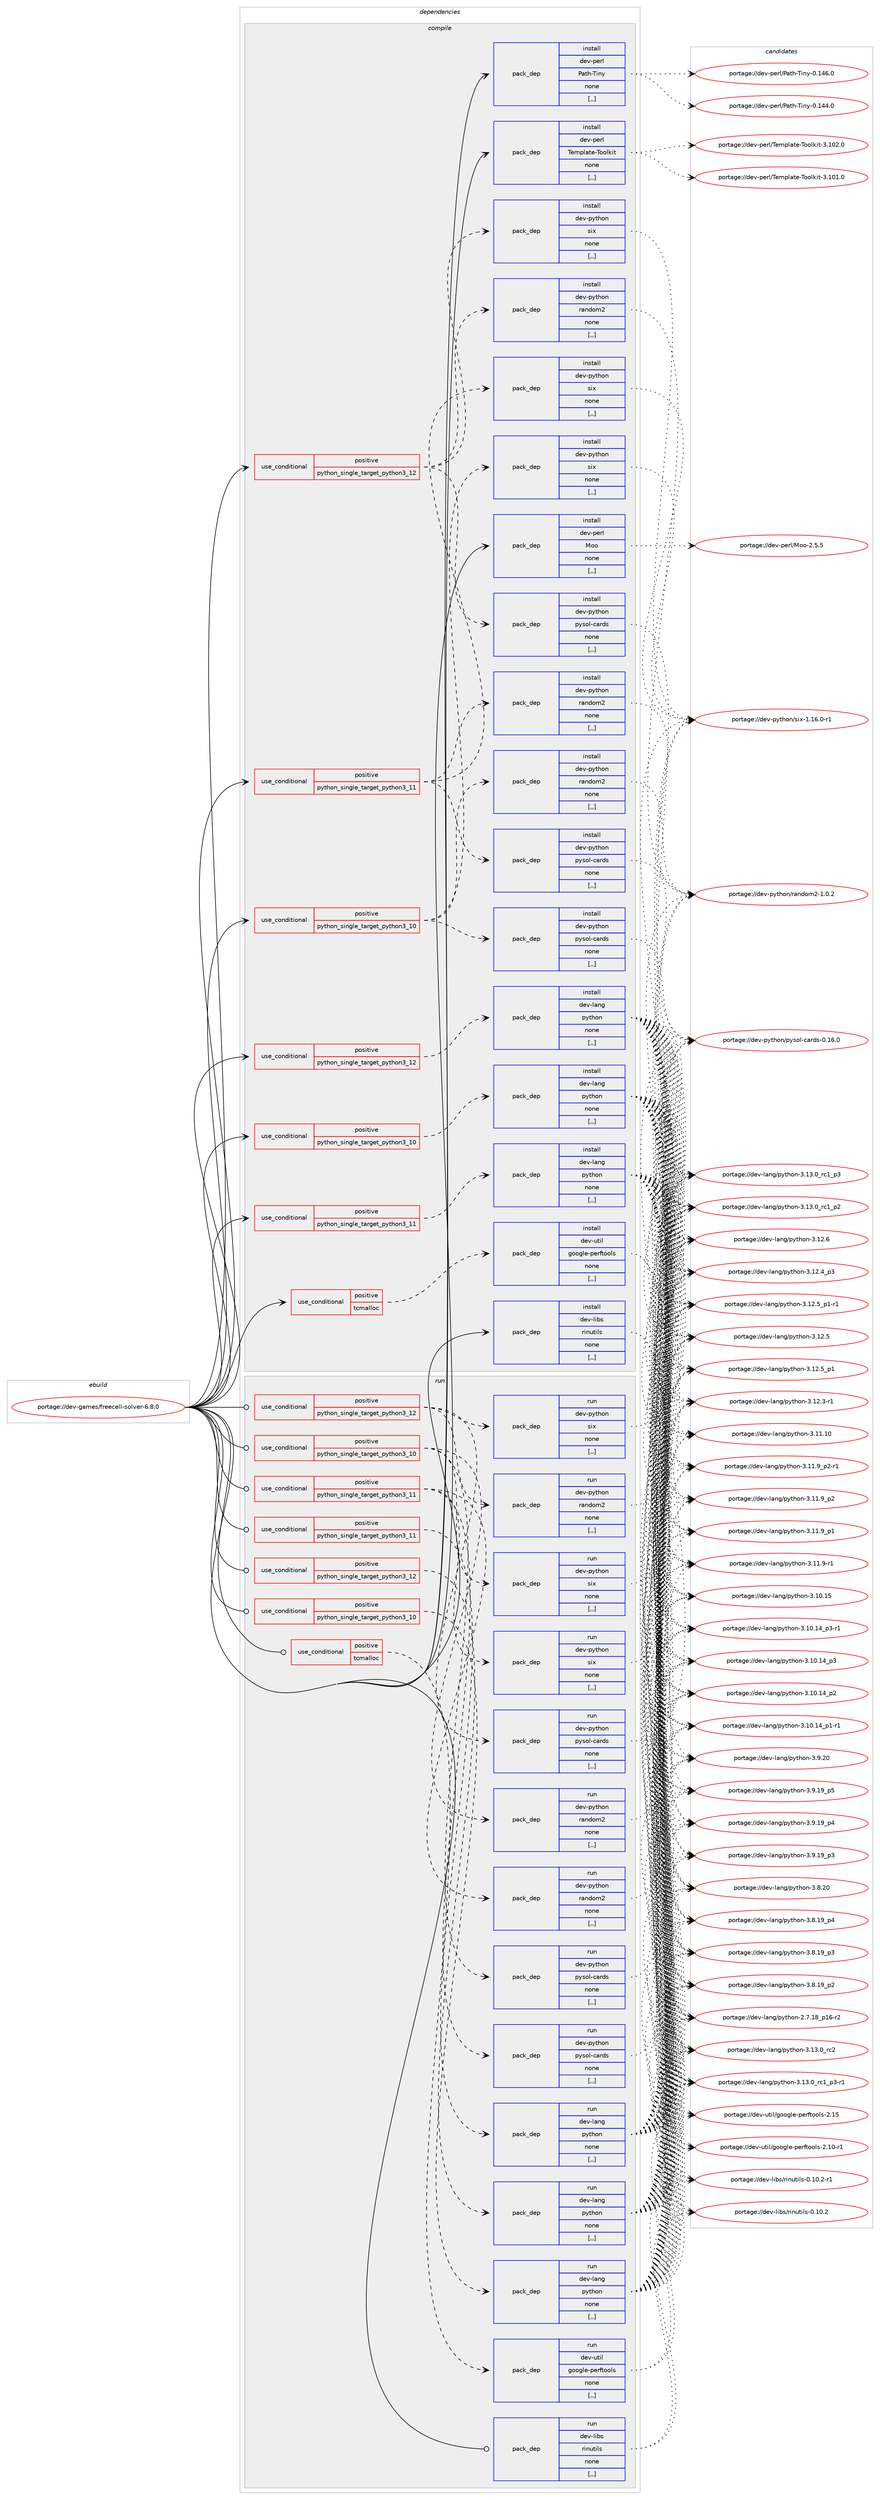 digraph prolog {

# *************
# Graph options
# *************

newrank=true;
concentrate=true;
compound=true;
graph [rankdir=LR,fontname=Helvetica,fontsize=10,ranksep=1.5];#, ranksep=2.5, nodesep=0.2];
edge  [arrowhead=vee];
node  [fontname=Helvetica,fontsize=10];

# **********
# The ebuild
# **********

subgraph cluster_leftcol {
color=gray;
label=<<i>ebuild</i>>;
id [label="portage://dev-games/freecell-solver-6.8.0", color=red, width=4, href="../dev-games/freecell-solver-6.8.0.svg"];
}

# ****************
# The dependencies
# ****************

subgraph cluster_midcol {
color=gray;
label=<<i>dependencies</i>>;
subgraph cluster_compile {
fillcolor="#eeeeee";
style=filled;
label=<<i>compile</i>>;
subgraph cond149854 {
dependency568784 [label=<<TABLE BORDER="0" CELLBORDER="1" CELLSPACING="0" CELLPADDING="4"><TR><TD ROWSPAN="3" CELLPADDING="10">use_conditional</TD></TR><TR><TD>positive</TD></TR><TR><TD>python_single_target_python3_10</TD></TR></TABLE>>, shape=none, color=red];
subgraph pack414380 {
dependency568785 [label=<<TABLE BORDER="0" CELLBORDER="1" CELLSPACING="0" CELLPADDING="4" WIDTH="220"><TR><TD ROWSPAN="6" CELLPADDING="30">pack_dep</TD></TR><TR><TD WIDTH="110">install</TD></TR><TR><TD>dev-lang</TD></TR><TR><TD>python</TD></TR><TR><TD>none</TD></TR><TR><TD>[,,]</TD></TR></TABLE>>, shape=none, color=blue];
}
dependency568784:e -> dependency568785:w [weight=20,style="dashed",arrowhead="vee"];
}
id:e -> dependency568784:w [weight=20,style="solid",arrowhead="vee"];
subgraph cond149855 {
dependency568786 [label=<<TABLE BORDER="0" CELLBORDER="1" CELLSPACING="0" CELLPADDING="4"><TR><TD ROWSPAN="3" CELLPADDING="10">use_conditional</TD></TR><TR><TD>positive</TD></TR><TR><TD>python_single_target_python3_10</TD></TR></TABLE>>, shape=none, color=red];
subgraph pack414381 {
dependency568787 [label=<<TABLE BORDER="0" CELLBORDER="1" CELLSPACING="0" CELLPADDING="4" WIDTH="220"><TR><TD ROWSPAN="6" CELLPADDING="30">pack_dep</TD></TR><TR><TD WIDTH="110">install</TD></TR><TR><TD>dev-python</TD></TR><TR><TD>pysol-cards</TD></TR><TR><TD>none</TD></TR><TR><TD>[,,]</TD></TR></TABLE>>, shape=none, color=blue];
}
dependency568786:e -> dependency568787:w [weight=20,style="dashed",arrowhead="vee"];
subgraph pack414382 {
dependency568788 [label=<<TABLE BORDER="0" CELLBORDER="1" CELLSPACING="0" CELLPADDING="4" WIDTH="220"><TR><TD ROWSPAN="6" CELLPADDING="30">pack_dep</TD></TR><TR><TD WIDTH="110">install</TD></TR><TR><TD>dev-python</TD></TR><TR><TD>random2</TD></TR><TR><TD>none</TD></TR><TR><TD>[,,]</TD></TR></TABLE>>, shape=none, color=blue];
}
dependency568786:e -> dependency568788:w [weight=20,style="dashed",arrowhead="vee"];
subgraph pack414383 {
dependency568789 [label=<<TABLE BORDER="0" CELLBORDER="1" CELLSPACING="0" CELLPADDING="4" WIDTH="220"><TR><TD ROWSPAN="6" CELLPADDING="30">pack_dep</TD></TR><TR><TD WIDTH="110">install</TD></TR><TR><TD>dev-python</TD></TR><TR><TD>six</TD></TR><TR><TD>none</TD></TR><TR><TD>[,,]</TD></TR></TABLE>>, shape=none, color=blue];
}
dependency568786:e -> dependency568789:w [weight=20,style="dashed",arrowhead="vee"];
}
id:e -> dependency568786:w [weight=20,style="solid",arrowhead="vee"];
subgraph cond149856 {
dependency568790 [label=<<TABLE BORDER="0" CELLBORDER="1" CELLSPACING="0" CELLPADDING="4"><TR><TD ROWSPAN="3" CELLPADDING="10">use_conditional</TD></TR><TR><TD>positive</TD></TR><TR><TD>python_single_target_python3_11</TD></TR></TABLE>>, shape=none, color=red];
subgraph pack414384 {
dependency568791 [label=<<TABLE BORDER="0" CELLBORDER="1" CELLSPACING="0" CELLPADDING="4" WIDTH="220"><TR><TD ROWSPAN="6" CELLPADDING="30">pack_dep</TD></TR><TR><TD WIDTH="110">install</TD></TR><TR><TD>dev-lang</TD></TR><TR><TD>python</TD></TR><TR><TD>none</TD></TR><TR><TD>[,,]</TD></TR></TABLE>>, shape=none, color=blue];
}
dependency568790:e -> dependency568791:w [weight=20,style="dashed",arrowhead="vee"];
}
id:e -> dependency568790:w [weight=20,style="solid",arrowhead="vee"];
subgraph cond149857 {
dependency568792 [label=<<TABLE BORDER="0" CELLBORDER="1" CELLSPACING="0" CELLPADDING="4"><TR><TD ROWSPAN="3" CELLPADDING="10">use_conditional</TD></TR><TR><TD>positive</TD></TR><TR><TD>python_single_target_python3_11</TD></TR></TABLE>>, shape=none, color=red];
subgraph pack414385 {
dependency568793 [label=<<TABLE BORDER="0" CELLBORDER="1" CELLSPACING="0" CELLPADDING="4" WIDTH="220"><TR><TD ROWSPAN="6" CELLPADDING="30">pack_dep</TD></TR><TR><TD WIDTH="110">install</TD></TR><TR><TD>dev-python</TD></TR><TR><TD>pysol-cards</TD></TR><TR><TD>none</TD></TR><TR><TD>[,,]</TD></TR></TABLE>>, shape=none, color=blue];
}
dependency568792:e -> dependency568793:w [weight=20,style="dashed",arrowhead="vee"];
subgraph pack414386 {
dependency568794 [label=<<TABLE BORDER="0" CELLBORDER="1" CELLSPACING="0" CELLPADDING="4" WIDTH="220"><TR><TD ROWSPAN="6" CELLPADDING="30">pack_dep</TD></TR><TR><TD WIDTH="110">install</TD></TR><TR><TD>dev-python</TD></TR><TR><TD>random2</TD></TR><TR><TD>none</TD></TR><TR><TD>[,,]</TD></TR></TABLE>>, shape=none, color=blue];
}
dependency568792:e -> dependency568794:w [weight=20,style="dashed",arrowhead="vee"];
subgraph pack414387 {
dependency568795 [label=<<TABLE BORDER="0" CELLBORDER="1" CELLSPACING="0" CELLPADDING="4" WIDTH="220"><TR><TD ROWSPAN="6" CELLPADDING="30">pack_dep</TD></TR><TR><TD WIDTH="110">install</TD></TR><TR><TD>dev-python</TD></TR><TR><TD>six</TD></TR><TR><TD>none</TD></TR><TR><TD>[,,]</TD></TR></TABLE>>, shape=none, color=blue];
}
dependency568792:e -> dependency568795:w [weight=20,style="dashed",arrowhead="vee"];
}
id:e -> dependency568792:w [weight=20,style="solid",arrowhead="vee"];
subgraph cond149858 {
dependency568796 [label=<<TABLE BORDER="0" CELLBORDER="1" CELLSPACING="0" CELLPADDING="4"><TR><TD ROWSPAN="3" CELLPADDING="10">use_conditional</TD></TR><TR><TD>positive</TD></TR><TR><TD>python_single_target_python3_12</TD></TR></TABLE>>, shape=none, color=red];
subgraph pack414388 {
dependency568797 [label=<<TABLE BORDER="0" CELLBORDER="1" CELLSPACING="0" CELLPADDING="4" WIDTH="220"><TR><TD ROWSPAN="6" CELLPADDING="30">pack_dep</TD></TR><TR><TD WIDTH="110">install</TD></TR><TR><TD>dev-lang</TD></TR><TR><TD>python</TD></TR><TR><TD>none</TD></TR><TR><TD>[,,]</TD></TR></TABLE>>, shape=none, color=blue];
}
dependency568796:e -> dependency568797:w [weight=20,style="dashed",arrowhead="vee"];
}
id:e -> dependency568796:w [weight=20,style="solid",arrowhead="vee"];
subgraph cond149859 {
dependency568798 [label=<<TABLE BORDER="0" CELLBORDER="1" CELLSPACING="0" CELLPADDING="4"><TR><TD ROWSPAN="3" CELLPADDING="10">use_conditional</TD></TR><TR><TD>positive</TD></TR><TR><TD>python_single_target_python3_12</TD></TR></TABLE>>, shape=none, color=red];
subgraph pack414389 {
dependency568799 [label=<<TABLE BORDER="0" CELLBORDER="1" CELLSPACING="0" CELLPADDING="4" WIDTH="220"><TR><TD ROWSPAN="6" CELLPADDING="30">pack_dep</TD></TR><TR><TD WIDTH="110">install</TD></TR><TR><TD>dev-python</TD></TR><TR><TD>pysol-cards</TD></TR><TR><TD>none</TD></TR><TR><TD>[,,]</TD></TR></TABLE>>, shape=none, color=blue];
}
dependency568798:e -> dependency568799:w [weight=20,style="dashed",arrowhead="vee"];
subgraph pack414390 {
dependency568800 [label=<<TABLE BORDER="0" CELLBORDER="1" CELLSPACING="0" CELLPADDING="4" WIDTH="220"><TR><TD ROWSPAN="6" CELLPADDING="30">pack_dep</TD></TR><TR><TD WIDTH="110">install</TD></TR><TR><TD>dev-python</TD></TR><TR><TD>random2</TD></TR><TR><TD>none</TD></TR><TR><TD>[,,]</TD></TR></TABLE>>, shape=none, color=blue];
}
dependency568798:e -> dependency568800:w [weight=20,style="dashed",arrowhead="vee"];
subgraph pack414391 {
dependency568801 [label=<<TABLE BORDER="0" CELLBORDER="1" CELLSPACING="0" CELLPADDING="4" WIDTH="220"><TR><TD ROWSPAN="6" CELLPADDING="30">pack_dep</TD></TR><TR><TD WIDTH="110">install</TD></TR><TR><TD>dev-python</TD></TR><TR><TD>six</TD></TR><TR><TD>none</TD></TR><TR><TD>[,,]</TD></TR></TABLE>>, shape=none, color=blue];
}
dependency568798:e -> dependency568801:w [weight=20,style="dashed",arrowhead="vee"];
}
id:e -> dependency568798:w [weight=20,style="solid",arrowhead="vee"];
subgraph cond149860 {
dependency568802 [label=<<TABLE BORDER="0" CELLBORDER="1" CELLSPACING="0" CELLPADDING="4"><TR><TD ROWSPAN="3" CELLPADDING="10">use_conditional</TD></TR><TR><TD>positive</TD></TR><TR><TD>tcmalloc</TD></TR></TABLE>>, shape=none, color=red];
subgraph pack414392 {
dependency568803 [label=<<TABLE BORDER="0" CELLBORDER="1" CELLSPACING="0" CELLPADDING="4" WIDTH="220"><TR><TD ROWSPAN="6" CELLPADDING="30">pack_dep</TD></TR><TR><TD WIDTH="110">install</TD></TR><TR><TD>dev-util</TD></TR><TR><TD>google-perftools</TD></TR><TR><TD>none</TD></TR><TR><TD>[,,]</TD></TR></TABLE>>, shape=none, color=blue];
}
dependency568802:e -> dependency568803:w [weight=20,style="dashed",arrowhead="vee"];
}
id:e -> dependency568802:w [weight=20,style="solid",arrowhead="vee"];
subgraph pack414393 {
dependency568804 [label=<<TABLE BORDER="0" CELLBORDER="1" CELLSPACING="0" CELLPADDING="4" WIDTH="220"><TR><TD ROWSPAN="6" CELLPADDING="30">pack_dep</TD></TR><TR><TD WIDTH="110">install</TD></TR><TR><TD>dev-libs</TD></TR><TR><TD>rinutils</TD></TR><TR><TD>none</TD></TR><TR><TD>[,,]</TD></TR></TABLE>>, shape=none, color=blue];
}
id:e -> dependency568804:w [weight=20,style="solid",arrowhead="vee"];
subgraph pack414394 {
dependency568805 [label=<<TABLE BORDER="0" CELLBORDER="1" CELLSPACING="0" CELLPADDING="4" WIDTH="220"><TR><TD ROWSPAN="6" CELLPADDING="30">pack_dep</TD></TR><TR><TD WIDTH="110">install</TD></TR><TR><TD>dev-perl</TD></TR><TR><TD>Moo</TD></TR><TR><TD>none</TD></TR><TR><TD>[,,]</TD></TR></TABLE>>, shape=none, color=blue];
}
id:e -> dependency568805:w [weight=20,style="solid",arrowhead="vee"];
subgraph pack414395 {
dependency568806 [label=<<TABLE BORDER="0" CELLBORDER="1" CELLSPACING="0" CELLPADDING="4" WIDTH="220"><TR><TD ROWSPAN="6" CELLPADDING="30">pack_dep</TD></TR><TR><TD WIDTH="110">install</TD></TR><TR><TD>dev-perl</TD></TR><TR><TD>Path-Tiny</TD></TR><TR><TD>none</TD></TR><TR><TD>[,,]</TD></TR></TABLE>>, shape=none, color=blue];
}
id:e -> dependency568806:w [weight=20,style="solid",arrowhead="vee"];
subgraph pack414396 {
dependency568807 [label=<<TABLE BORDER="0" CELLBORDER="1" CELLSPACING="0" CELLPADDING="4" WIDTH="220"><TR><TD ROWSPAN="6" CELLPADDING="30">pack_dep</TD></TR><TR><TD WIDTH="110">install</TD></TR><TR><TD>dev-perl</TD></TR><TR><TD>Template-Toolkit</TD></TR><TR><TD>none</TD></TR><TR><TD>[,,]</TD></TR></TABLE>>, shape=none, color=blue];
}
id:e -> dependency568807:w [weight=20,style="solid",arrowhead="vee"];
}
subgraph cluster_compileandrun {
fillcolor="#eeeeee";
style=filled;
label=<<i>compile and run</i>>;
}
subgraph cluster_run {
fillcolor="#eeeeee";
style=filled;
label=<<i>run</i>>;
subgraph cond149861 {
dependency568808 [label=<<TABLE BORDER="0" CELLBORDER="1" CELLSPACING="0" CELLPADDING="4"><TR><TD ROWSPAN="3" CELLPADDING="10">use_conditional</TD></TR><TR><TD>positive</TD></TR><TR><TD>python_single_target_python3_10</TD></TR></TABLE>>, shape=none, color=red];
subgraph pack414397 {
dependency568809 [label=<<TABLE BORDER="0" CELLBORDER="1" CELLSPACING="0" CELLPADDING="4" WIDTH="220"><TR><TD ROWSPAN="6" CELLPADDING="30">pack_dep</TD></TR><TR><TD WIDTH="110">run</TD></TR><TR><TD>dev-lang</TD></TR><TR><TD>python</TD></TR><TR><TD>none</TD></TR><TR><TD>[,,]</TD></TR></TABLE>>, shape=none, color=blue];
}
dependency568808:e -> dependency568809:w [weight=20,style="dashed",arrowhead="vee"];
}
id:e -> dependency568808:w [weight=20,style="solid",arrowhead="odot"];
subgraph cond149862 {
dependency568810 [label=<<TABLE BORDER="0" CELLBORDER="1" CELLSPACING="0" CELLPADDING="4"><TR><TD ROWSPAN="3" CELLPADDING="10">use_conditional</TD></TR><TR><TD>positive</TD></TR><TR><TD>python_single_target_python3_10</TD></TR></TABLE>>, shape=none, color=red];
subgraph pack414398 {
dependency568811 [label=<<TABLE BORDER="0" CELLBORDER="1" CELLSPACING="0" CELLPADDING="4" WIDTH="220"><TR><TD ROWSPAN="6" CELLPADDING="30">pack_dep</TD></TR><TR><TD WIDTH="110">run</TD></TR><TR><TD>dev-python</TD></TR><TR><TD>pysol-cards</TD></TR><TR><TD>none</TD></TR><TR><TD>[,,]</TD></TR></TABLE>>, shape=none, color=blue];
}
dependency568810:e -> dependency568811:w [weight=20,style="dashed",arrowhead="vee"];
subgraph pack414399 {
dependency568812 [label=<<TABLE BORDER="0" CELLBORDER="1" CELLSPACING="0" CELLPADDING="4" WIDTH="220"><TR><TD ROWSPAN="6" CELLPADDING="30">pack_dep</TD></TR><TR><TD WIDTH="110">run</TD></TR><TR><TD>dev-python</TD></TR><TR><TD>random2</TD></TR><TR><TD>none</TD></TR><TR><TD>[,,]</TD></TR></TABLE>>, shape=none, color=blue];
}
dependency568810:e -> dependency568812:w [weight=20,style="dashed",arrowhead="vee"];
subgraph pack414400 {
dependency568813 [label=<<TABLE BORDER="0" CELLBORDER="1" CELLSPACING="0" CELLPADDING="4" WIDTH="220"><TR><TD ROWSPAN="6" CELLPADDING="30">pack_dep</TD></TR><TR><TD WIDTH="110">run</TD></TR><TR><TD>dev-python</TD></TR><TR><TD>six</TD></TR><TR><TD>none</TD></TR><TR><TD>[,,]</TD></TR></TABLE>>, shape=none, color=blue];
}
dependency568810:e -> dependency568813:w [weight=20,style="dashed",arrowhead="vee"];
}
id:e -> dependency568810:w [weight=20,style="solid",arrowhead="odot"];
subgraph cond149863 {
dependency568814 [label=<<TABLE BORDER="0" CELLBORDER="1" CELLSPACING="0" CELLPADDING="4"><TR><TD ROWSPAN="3" CELLPADDING="10">use_conditional</TD></TR><TR><TD>positive</TD></TR><TR><TD>python_single_target_python3_11</TD></TR></TABLE>>, shape=none, color=red];
subgraph pack414401 {
dependency568815 [label=<<TABLE BORDER="0" CELLBORDER="1" CELLSPACING="0" CELLPADDING="4" WIDTH="220"><TR><TD ROWSPAN="6" CELLPADDING="30">pack_dep</TD></TR><TR><TD WIDTH="110">run</TD></TR><TR><TD>dev-lang</TD></TR><TR><TD>python</TD></TR><TR><TD>none</TD></TR><TR><TD>[,,]</TD></TR></TABLE>>, shape=none, color=blue];
}
dependency568814:e -> dependency568815:w [weight=20,style="dashed",arrowhead="vee"];
}
id:e -> dependency568814:w [weight=20,style="solid",arrowhead="odot"];
subgraph cond149864 {
dependency568816 [label=<<TABLE BORDER="0" CELLBORDER="1" CELLSPACING="0" CELLPADDING="4"><TR><TD ROWSPAN="3" CELLPADDING="10">use_conditional</TD></TR><TR><TD>positive</TD></TR><TR><TD>python_single_target_python3_11</TD></TR></TABLE>>, shape=none, color=red];
subgraph pack414402 {
dependency568817 [label=<<TABLE BORDER="0" CELLBORDER="1" CELLSPACING="0" CELLPADDING="4" WIDTH="220"><TR><TD ROWSPAN="6" CELLPADDING="30">pack_dep</TD></TR><TR><TD WIDTH="110">run</TD></TR><TR><TD>dev-python</TD></TR><TR><TD>pysol-cards</TD></TR><TR><TD>none</TD></TR><TR><TD>[,,]</TD></TR></TABLE>>, shape=none, color=blue];
}
dependency568816:e -> dependency568817:w [weight=20,style="dashed",arrowhead="vee"];
subgraph pack414403 {
dependency568818 [label=<<TABLE BORDER="0" CELLBORDER="1" CELLSPACING="0" CELLPADDING="4" WIDTH="220"><TR><TD ROWSPAN="6" CELLPADDING="30">pack_dep</TD></TR><TR><TD WIDTH="110">run</TD></TR><TR><TD>dev-python</TD></TR><TR><TD>random2</TD></TR><TR><TD>none</TD></TR><TR><TD>[,,]</TD></TR></TABLE>>, shape=none, color=blue];
}
dependency568816:e -> dependency568818:w [weight=20,style="dashed",arrowhead="vee"];
subgraph pack414404 {
dependency568819 [label=<<TABLE BORDER="0" CELLBORDER="1" CELLSPACING="0" CELLPADDING="4" WIDTH="220"><TR><TD ROWSPAN="6" CELLPADDING="30">pack_dep</TD></TR><TR><TD WIDTH="110">run</TD></TR><TR><TD>dev-python</TD></TR><TR><TD>six</TD></TR><TR><TD>none</TD></TR><TR><TD>[,,]</TD></TR></TABLE>>, shape=none, color=blue];
}
dependency568816:e -> dependency568819:w [weight=20,style="dashed",arrowhead="vee"];
}
id:e -> dependency568816:w [weight=20,style="solid",arrowhead="odot"];
subgraph cond149865 {
dependency568820 [label=<<TABLE BORDER="0" CELLBORDER="1" CELLSPACING="0" CELLPADDING="4"><TR><TD ROWSPAN="3" CELLPADDING="10">use_conditional</TD></TR><TR><TD>positive</TD></TR><TR><TD>python_single_target_python3_12</TD></TR></TABLE>>, shape=none, color=red];
subgraph pack414405 {
dependency568821 [label=<<TABLE BORDER="0" CELLBORDER="1" CELLSPACING="0" CELLPADDING="4" WIDTH="220"><TR><TD ROWSPAN="6" CELLPADDING="30">pack_dep</TD></TR><TR><TD WIDTH="110">run</TD></TR><TR><TD>dev-lang</TD></TR><TR><TD>python</TD></TR><TR><TD>none</TD></TR><TR><TD>[,,]</TD></TR></TABLE>>, shape=none, color=blue];
}
dependency568820:e -> dependency568821:w [weight=20,style="dashed",arrowhead="vee"];
}
id:e -> dependency568820:w [weight=20,style="solid",arrowhead="odot"];
subgraph cond149866 {
dependency568822 [label=<<TABLE BORDER="0" CELLBORDER="1" CELLSPACING="0" CELLPADDING="4"><TR><TD ROWSPAN="3" CELLPADDING="10">use_conditional</TD></TR><TR><TD>positive</TD></TR><TR><TD>python_single_target_python3_12</TD></TR></TABLE>>, shape=none, color=red];
subgraph pack414406 {
dependency568823 [label=<<TABLE BORDER="0" CELLBORDER="1" CELLSPACING="0" CELLPADDING="4" WIDTH="220"><TR><TD ROWSPAN="6" CELLPADDING="30">pack_dep</TD></TR><TR><TD WIDTH="110">run</TD></TR><TR><TD>dev-python</TD></TR><TR><TD>pysol-cards</TD></TR><TR><TD>none</TD></TR><TR><TD>[,,]</TD></TR></TABLE>>, shape=none, color=blue];
}
dependency568822:e -> dependency568823:w [weight=20,style="dashed",arrowhead="vee"];
subgraph pack414407 {
dependency568824 [label=<<TABLE BORDER="0" CELLBORDER="1" CELLSPACING="0" CELLPADDING="4" WIDTH="220"><TR><TD ROWSPAN="6" CELLPADDING="30">pack_dep</TD></TR><TR><TD WIDTH="110">run</TD></TR><TR><TD>dev-python</TD></TR><TR><TD>random2</TD></TR><TR><TD>none</TD></TR><TR><TD>[,,]</TD></TR></TABLE>>, shape=none, color=blue];
}
dependency568822:e -> dependency568824:w [weight=20,style="dashed",arrowhead="vee"];
subgraph pack414408 {
dependency568825 [label=<<TABLE BORDER="0" CELLBORDER="1" CELLSPACING="0" CELLPADDING="4" WIDTH="220"><TR><TD ROWSPAN="6" CELLPADDING="30">pack_dep</TD></TR><TR><TD WIDTH="110">run</TD></TR><TR><TD>dev-python</TD></TR><TR><TD>six</TD></TR><TR><TD>none</TD></TR><TR><TD>[,,]</TD></TR></TABLE>>, shape=none, color=blue];
}
dependency568822:e -> dependency568825:w [weight=20,style="dashed",arrowhead="vee"];
}
id:e -> dependency568822:w [weight=20,style="solid",arrowhead="odot"];
subgraph cond149867 {
dependency568826 [label=<<TABLE BORDER="0" CELLBORDER="1" CELLSPACING="0" CELLPADDING="4"><TR><TD ROWSPAN="3" CELLPADDING="10">use_conditional</TD></TR><TR><TD>positive</TD></TR><TR><TD>tcmalloc</TD></TR></TABLE>>, shape=none, color=red];
subgraph pack414409 {
dependency568827 [label=<<TABLE BORDER="0" CELLBORDER="1" CELLSPACING="0" CELLPADDING="4" WIDTH="220"><TR><TD ROWSPAN="6" CELLPADDING="30">pack_dep</TD></TR><TR><TD WIDTH="110">run</TD></TR><TR><TD>dev-util</TD></TR><TR><TD>google-perftools</TD></TR><TR><TD>none</TD></TR><TR><TD>[,,]</TD></TR></TABLE>>, shape=none, color=blue];
}
dependency568826:e -> dependency568827:w [weight=20,style="dashed",arrowhead="vee"];
}
id:e -> dependency568826:w [weight=20,style="solid",arrowhead="odot"];
subgraph pack414410 {
dependency568828 [label=<<TABLE BORDER="0" CELLBORDER="1" CELLSPACING="0" CELLPADDING="4" WIDTH="220"><TR><TD ROWSPAN="6" CELLPADDING="30">pack_dep</TD></TR><TR><TD WIDTH="110">run</TD></TR><TR><TD>dev-libs</TD></TR><TR><TD>rinutils</TD></TR><TR><TD>none</TD></TR><TR><TD>[,,]</TD></TR></TABLE>>, shape=none, color=blue];
}
id:e -> dependency568828:w [weight=20,style="solid",arrowhead="odot"];
}
}

# **************
# The candidates
# **************

subgraph cluster_choices {
rank=same;
color=gray;
label=<<i>candidates</i>>;

subgraph choice414380 {
color=black;
nodesep=1;
choice10010111845108971101034711212111610411111045514649514648951149950 [label="portage://dev-lang/python-3.13.0_rc2", color=red, width=4,href="../dev-lang/python-3.13.0_rc2.svg"];
choice1001011184510897110103471121211161041111104551464951464895114994995112514511449 [label="portage://dev-lang/python-3.13.0_rc1_p3-r1", color=red, width=4,href="../dev-lang/python-3.13.0_rc1_p3-r1.svg"];
choice100101118451089711010347112121116104111110455146495146489511499499511251 [label="portage://dev-lang/python-3.13.0_rc1_p3", color=red, width=4,href="../dev-lang/python-3.13.0_rc1_p3.svg"];
choice100101118451089711010347112121116104111110455146495146489511499499511250 [label="portage://dev-lang/python-3.13.0_rc1_p2", color=red, width=4,href="../dev-lang/python-3.13.0_rc1_p2.svg"];
choice10010111845108971101034711212111610411111045514649504654 [label="portage://dev-lang/python-3.12.6", color=red, width=4,href="../dev-lang/python-3.12.6.svg"];
choice1001011184510897110103471121211161041111104551464950465395112494511449 [label="portage://dev-lang/python-3.12.5_p1-r1", color=red, width=4,href="../dev-lang/python-3.12.5_p1-r1.svg"];
choice100101118451089711010347112121116104111110455146495046539511249 [label="portage://dev-lang/python-3.12.5_p1", color=red, width=4,href="../dev-lang/python-3.12.5_p1.svg"];
choice10010111845108971101034711212111610411111045514649504653 [label="portage://dev-lang/python-3.12.5", color=red, width=4,href="../dev-lang/python-3.12.5.svg"];
choice100101118451089711010347112121116104111110455146495046529511251 [label="portage://dev-lang/python-3.12.4_p3", color=red, width=4,href="../dev-lang/python-3.12.4_p3.svg"];
choice100101118451089711010347112121116104111110455146495046514511449 [label="portage://dev-lang/python-3.12.3-r1", color=red, width=4,href="../dev-lang/python-3.12.3-r1.svg"];
choice1001011184510897110103471121211161041111104551464949464948 [label="portage://dev-lang/python-3.11.10", color=red, width=4,href="../dev-lang/python-3.11.10.svg"];
choice1001011184510897110103471121211161041111104551464949465795112504511449 [label="portage://dev-lang/python-3.11.9_p2-r1", color=red, width=4,href="../dev-lang/python-3.11.9_p2-r1.svg"];
choice100101118451089711010347112121116104111110455146494946579511250 [label="portage://dev-lang/python-3.11.9_p2", color=red, width=4,href="../dev-lang/python-3.11.9_p2.svg"];
choice100101118451089711010347112121116104111110455146494946579511249 [label="portage://dev-lang/python-3.11.9_p1", color=red, width=4,href="../dev-lang/python-3.11.9_p1.svg"];
choice100101118451089711010347112121116104111110455146494946574511449 [label="portage://dev-lang/python-3.11.9-r1", color=red, width=4,href="../dev-lang/python-3.11.9-r1.svg"];
choice1001011184510897110103471121211161041111104551464948464953 [label="portage://dev-lang/python-3.10.15", color=red, width=4,href="../dev-lang/python-3.10.15.svg"];
choice100101118451089711010347112121116104111110455146494846495295112514511449 [label="portage://dev-lang/python-3.10.14_p3-r1", color=red, width=4,href="../dev-lang/python-3.10.14_p3-r1.svg"];
choice10010111845108971101034711212111610411111045514649484649529511251 [label="portage://dev-lang/python-3.10.14_p3", color=red, width=4,href="../dev-lang/python-3.10.14_p3.svg"];
choice10010111845108971101034711212111610411111045514649484649529511250 [label="portage://dev-lang/python-3.10.14_p2", color=red, width=4,href="../dev-lang/python-3.10.14_p2.svg"];
choice100101118451089711010347112121116104111110455146494846495295112494511449 [label="portage://dev-lang/python-3.10.14_p1-r1", color=red, width=4,href="../dev-lang/python-3.10.14_p1-r1.svg"];
choice10010111845108971101034711212111610411111045514657465048 [label="portage://dev-lang/python-3.9.20", color=red, width=4,href="../dev-lang/python-3.9.20.svg"];
choice100101118451089711010347112121116104111110455146574649579511253 [label="portage://dev-lang/python-3.9.19_p5", color=red, width=4,href="../dev-lang/python-3.9.19_p5.svg"];
choice100101118451089711010347112121116104111110455146574649579511252 [label="portage://dev-lang/python-3.9.19_p4", color=red, width=4,href="../dev-lang/python-3.9.19_p4.svg"];
choice100101118451089711010347112121116104111110455146574649579511251 [label="portage://dev-lang/python-3.9.19_p3", color=red, width=4,href="../dev-lang/python-3.9.19_p3.svg"];
choice10010111845108971101034711212111610411111045514656465048 [label="portage://dev-lang/python-3.8.20", color=red, width=4,href="../dev-lang/python-3.8.20.svg"];
choice100101118451089711010347112121116104111110455146564649579511252 [label="portage://dev-lang/python-3.8.19_p4", color=red, width=4,href="../dev-lang/python-3.8.19_p4.svg"];
choice100101118451089711010347112121116104111110455146564649579511251 [label="portage://dev-lang/python-3.8.19_p3", color=red, width=4,href="../dev-lang/python-3.8.19_p3.svg"];
choice100101118451089711010347112121116104111110455146564649579511250 [label="portage://dev-lang/python-3.8.19_p2", color=red, width=4,href="../dev-lang/python-3.8.19_p2.svg"];
choice100101118451089711010347112121116104111110455046554649569511249544511450 [label="portage://dev-lang/python-2.7.18_p16-r2", color=red, width=4,href="../dev-lang/python-2.7.18_p16-r2.svg"];
dependency568785:e -> choice10010111845108971101034711212111610411111045514649514648951149950:w [style=dotted,weight="100"];
dependency568785:e -> choice1001011184510897110103471121211161041111104551464951464895114994995112514511449:w [style=dotted,weight="100"];
dependency568785:e -> choice100101118451089711010347112121116104111110455146495146489511499499511251:w [style=dotted,weight="100"];
dependency568785:e -> choice100101118451089711010347112121116104111110455146495146489511499499511250:w [style=dotted,weight="100"];
dependency568785:e -> choice10010111845108971101034711212111610411111045514649504654:w [style=dotted,weight="100"];
dependency568785:e -> choice1001011184510897110103471121211161041111104551464950465395112494511449:w [style=dotted,weight="100"];
dependency568785:e -> choice100101118451089711010347112121116104111110455146495046539511249:w [style=dotted,weight="100"];
dependency568785:e -> choice10010111845108971101034711212111610411111045514649504653:w [style=dotted,weight="100"];
dependency568785:e -> choice100101118451089711010347112121116104111110455146495046529511251:w [style=dotted,weight="100"];
dependency568785:e -> choice100101118451089711010347112121116104111110455146495046514511449:w [style=dotted,weight="100"];
dependency568785:e -> choice1001011184510897110103471121211161041111104551464949464948:w [style=dotted,weight="100"];
dependency568785:e -> choice1001011184510897110103471121211161041111104551464949465795112504511449:w [style=dotted,weight="100"];
dependency568785:e -> choice100101118451089711010347112121116104111110455146494946579511250:w [style=dotted,weight="100"];
dependency568785:e -> choice100101118451089711010347112121116104111110455146494946579511249:w [style=dotted,weight="100"];
dependency568785:e -> choice100101118451089711010347112121116104111110455146494946574511449:w [style=dotted,weight="100"];
dependency568785:e -> choice1001011184510897110103471121211161041111104551464948464953:w [style=dotted,weight="100"];
dependency568785:e -> choice100101118451089711010347112121116104111110455146494846495295112514511449:w [style=dotted,weight="100"];
dependency568785:e -> choice10010111845108971101034711212111610411111045514649484649529511251:w [style=dotted,weight="100"];
dependency568785:e -> choice10010111845108971101034711212111610411111045514649484649529511250:w [style=dotted,weight="100"];
dependency568785:e -> choice100101118451089711010347112121116104111110455146494846495295112494511449:w [style=dotted,weight="100"];
dependency568785:e -> choice10010111845108971101034711212111610411111045514657465048:w [style=dotted,weight="100"];
dependency568785:e -> choice100101118451089711010347112121116104111110455146574649579511253:w [style=dotted,weight="100"];
dependency568785:e -> choice100101118451089711010347112121116104111110455146574649579511252:w [style=dotted,weight="100"];
dependency568785:e -> choice100101118451089711010347112121116104111110455146574649579511251:w [style=dotted,weight="100"];
dependency568785:e -> choice10010111845108971101034711212111610411111045514656465048:w [style=dotted,weight="100"];
dependency568785:e -> choice100101118451089711010347112121116104111110455146564649579511252:w [style=dotted,weight="100"];
dependency568785:e -> choice100101118451089711010347112121116104111110455146564649579511251:w [style=dotted,weight="100"];
dependency568785:e -> choice100101118451089711010347112121116104111110455146564649579511250:w [style=dotted,weight="100"];
dependency568785:e -> choice100101118451089711010347112121116104111110455046554649569511249544511450:w [style=dotted,weight="100"];
}
subgraph choice414381 {
color=black;
nodesep=1;
choice100101118451121211161041111104711212111511110845999711410011545484649544648 [label="portage://dev-python/pysol-cards-0.16.0", color=red, width=4,href="../dev-python/pysol-cards-0.16.0.svg"];
dependency568787:e -> choice100101118451121211161041111104711212111511110845999711410011545484649544648:w [style=dotted,weight="100"];
}
subgraph choice414382 {
color=black;
nodesep=1;
choice10010111845112121116104111110471149711010011110950454946484650 [label="portage://dev-python/random2-1.0.2", color=red, width=4,href="../dev-python/random2-1.0.2.svg"];
dependency568788:e -> choice10010111845112121116104111110471149711010011110950454946484650:w [style=dotted,weight="100"];
}
subgraph choice414383 {
color=black;
nodesep=1;
choice1001011184511212111610411111047115105120454946495446484511449 [label="portage://dev-python/six-1.16.0-r1", color=red, width=4,href="../dev-python/six-1.16.0-r1.svg"];
dependency568789:e -> choice1001011184511212111610411111047115105120454946495446484511449:w [style=dotted,weight="100"];
}
subgraph choice414384 {
color=black;
nodesep=1;
choice10010111845108971101034711212111610411111045514649514648951149950 [label="portage://dev-lang/python-3.13.0_rc2", color=red, width=4,href="../dev-lang/python-3.13.0_rc2.svg"];
choice1001011184510897110103471121211161041111104551464951464895114994995112514511449 [label="portage://dev-lang/python-3.13.0_rc1_p3-r1", color=red, width=4,href="../dev-lang/python-3.13.0_rc1_p3-r1.svg"];
choice100101118451089711010347112121116104111110455146495146489511499499511251 [label="portage://dev-lang/python-3.13.0_rc1_p3", color=red, width=4,href="../dev-lang/python-3.13.0_rc1_p3.svg"];
choice100101118451089711010347112121116104111110455146495146489511499499511250 [label="portage://dev-lang/python-3.13.0_rc1_p2", color=red, width=4,href="../dev-lang/python-3.13.0_rc1_p2.svg"];
choice10010111845108971101034711212111610411111045514649504654 [label="portage://dev-lang/python-3.12.6", color=red, width=4,href="../dev-lang/python-3.12.6.svg"];
choice1001011184510897110103471121211161041111104551464950465395112494511449 [label="portage://dev-lang/python-3.12.5_p1-r1", color=red, width=4,href="../dev-lang/python-3.12.5_p1-r1.svg"];
choice100101118451089711010347112121116104111110455146495046539511249 [label="portage://dev-lang/python-3.12.5_p1", color=red, width=4,href="../dev-lang/python-3.12.5_p1.svg"];
choice10010111845108971101034711212111610411111045514649504653 [label="portage://dev-lang/python-3.12.5", color=red, width=4,href="../dev-lang/python-3.12.5.svg"];
choice100101118451089711010347112121116104111110455146495046529511251 [label="portage://dev-lang/python-3.12.4_p3", color=red, width=4,href="../dev-lang/python-3.12.4_p3.svg"];
choice100101118451089711010347112121116104111110455146495046514511449 [label="portage://dev-lang/python-3.12.3-r1", color=red, width=4,href="../dev-lang/python-3.12.3-r1.svg"];
choice1001011184510897110103471121211161041111104551464949464948 [label="portage://dev-lang/python-3.11.10", color=red, width=4,href="../dev-lang/python-3.11.10.svg"];
choice1001011184510897110103471121211161041111104551464949465795112504511449 [label="portage://dev-lang/python-3.11.9_p2-r1", color=red, width=4,href="../dev-lang/python-3.11.9_p2-r1.svg"];
choice100101118451089711010347112121116104111110455146494946579511250 [label="portage://dev-lang/python-3.11.9_p2", color=red, width=4,href="../dev-lang/python-3.11.9_p2.svg"];
choice100101118451089711010347112121116104111110455146494946579511249 [label="portage://dev-lang/python-3.11.9_p1", color=red, width=4,href="../dev-lang/python-3.11.9_p1.svg"];
choice100101118451089711010347112121116104111110455146494946574511449 [label="portage://dev-lang/python-3.11.9-r1", color=red, width=4,href="../dev-lang/python-3.11.9-r1.svg"];
choice1001011184510897110103471121211161041111104551464948464953 [label="portage://dev-lang/python-3.10.15", color=red, width=4,href="../dev-lang/python-3.10.15.svg"];
choice100101118451089711010347112121116104111110455146494846495295112514511449 [label="portage://dev-lang/python-3.10.14_p3-r1", color=red, width=4,href="../dev-lang/python-3.10.14_p3-r1.svg"];
choice10010111845108971101034711212111610411111045514649484649529511251 [label="portage://dev-lang/python-3.10.14_p3", color=red, width=4,href="../dev-lang/python-3.10.14_p3.svg"];
choice10010111845108971101034711212111610411111045514649484649529511250 [label="portage://dev-lang/python-3.10.14_p2", color=red, width=4,href="../dev-lang/python-3.10.14_p2.svg"];
choice100101118451089711010347112121116104111110455146494846495295112494511449 [label="portage://dev-lang/python-3.10.14_p1-r1", color=red, width=4,href="../dev-lang/python-3.10.14_p1-r1.svg"];
choice10010111845108971101034711212111610411111045514657465048 [label="portage://dev-lang/python-3.9.20", color=red, width=4,href="../dev-lang/python-3.9.20.svg"];
choice100101118451089711010347112121116104111110455146574649579511253 [label="portage://dev-lang/python-3.9.19_p5", color=red, width=4,href="../dev-lang/python-3.9.19_p5.svg"];
choice100101118451089711010347112121116104111110455146574649579511252 [label="portage://dev-lang/python-3.9.19_p4", color=red, width=4,href="../dev-lang/python-3.9.19_p4.svg"];
choice100101118451089711010347112121116104111110455146574649579511251 [label="portage://dev-lang/python-3.9.19_p3", color=red, width=4,href="../dev-lang/python-3.9.19_p3.svg"];
choice10010111845108971101034711212111610411111045514656465048 [label="portage://dev-lang/python-3.8.20", color=red, width=4,href="../dev-lang/python-3.8.20.svg"];
choice100101118451089711010347112121116104111110455146564649579511252 [label="portage://dev-lang/python-3.8.19_p4", color=red, width=4,href="../dev-lang/python-3.8.19_p4.svg"];
choice100101118451089711010347112121116104111110455146564649579511251 [label="portage://dev-lang/python-3.8.19_p3", color=red, width=4,href="../dev-lang/python-3.8.19_p3.svg"];
choice100101118451089711010347112121116104111110455146564649579511250 [label="portage://dev-lang/python-3.8.19_p2", color=red, width=4,href="../dev-lang/python-3.8.19_p2.svg"];
choice100101118451089711010347112121116104111110455046554649569511249544511450 [label="portage://dev-lang/python-2.7.18_p16-r2", color=red, width=4,href="../dev-lang/python-2.7.18_p16-r2.svg"];
dependency568791:e -> choice10010111845108971101034711212111610411111045514649514648951149950:w [style=dotted,weight="100"];
dependency568791:e -> choice1001011184510897110103471121211161041111104551464951464895114994995112514511449:w [style=dotted,weight="100"];
dependency568791:e -> choice100101118451089711010347112121116104111110455146495146489511499499511251:w [style=dotted,weight="100"];
dependency568791:e -> choice100101118451089711010347112121116104111110455146495146489511499499511250:w [style=dotted,weight="100"];
dependency568791:e -> choice10010111845108971101034711212111610411111045514649504654:w [style=dotted,weight="100"];
dependency568791:e -> choice1001011184510897110103471121211161041111104551464950465395112494511449:w [style=dotted,weight="100"];
dependency568791:e -> choice100101118451089711010347112121116104111110455146495046539511249:w [style=dotted,weight="100"];
dependency568791:e -> choice10010111845108971101034711212111610411111045514649504653:w [style=dotted,weight="100"];
dependency568791:e -> choice100101118451089711010347112121116104111110455146495046529511251:w [style=dotted,weight="100"];
dependency568791:e -> choice100101118451089711010347112121116104111110455146495046514511449:w [style=dotted,weight="100"];
dependency568791:e -> choice1001011184510897110103471121211161041111104551464949464948:w [style=dotted,weight="100"];
dependency568791:e -> choice1001011184510897110103471121211161041111104551464949465795112504511449:w [style=dotted,weight="100"];
dependency568791:e -> choice100101118451089711010347112121116104111110455146494946579511250:w [style=dotted,weight="100"];
dependency568791:e -> choice100101118451089711010347112121116104111110455146494946579511249:w [style=dotted,weight="100"];
dependency568791:e -> choice100101118451089711010347112121116104111110455146494946574511449:w [style=dotted,weight="100"];
dependency568791:e -> choice1001011184510897110103471121211161041111104551464948464953:w [style=dotted,weight="100"];
dependency568791:e -> choice100101118451089711010347112121116104111110455146494846495295112514511449:w [style=dotted,weight="100"];
dependency568791:e -> choice10010111845108971101034711212111610411111045514649484649529511251:w [style=dotted,weight="100"];
dependency568791:e -> choice10010111845108971101034711212111610411111045514649484649529511250:w [style=dotted,weight="100"];
dependency568791:e -> choice100101118451089711010347112121116104111110455146494846495295112494511449:w [style=dotted,weight="100"];
dependency568791:e -> choice10010111845108971101034711212111610411111045514657465048:w [style=dotted,weight="100"];
dependency568791:e -> choice100101118451089711010347112121116104111110455146574649579511253:w [style=dotted,weight="100"];
dependency568791:e -> choice100101118451089711010347112121116104111110455146574649579511252:w [style=dotted,weight="100"];
dependency568791:e -> choice100101118451089711010347112121116104111110455146574649579511251:w [style=dotted,weight="100"];
dependency568791:e -> choice10010111845108971101034711212111610411111045514656465048:w [style=dotted,weight="100"];
dependency568791:e -> choice100101118451089711010347112121116104111110455146564649579511252:w [style=dotted,weight="100"];
dependency568791:e -> choice100101118451089711010347112121116104111110455146564649579511251:w [style=dotted,weight="100"];
dependency568791:e -> choice100101118451089711010347112121116104111110455146564649579511250:w [style=dotted,weight="100"];
dependency568791:e -> choice100101118451089711010347112121116104111110455046554649569511249544511450:w [style=dotted,weight="100"];
}
subgraph choice414385 {
color=black;
nodesep=1;
choice100101118451121211161041111104711212111511110845999711410011545484649544648 [label="portage://dev-python/pysol-cards-0.16.0", color=red, width=4,href="../dev-python/pysol-cards-0.16.0.svg"];
dependency568793:e -> choice100101118451121211161041111104711212111511110845999711410011545484649544648:w [style=dotted,weight="100"];
}
subgraph choice414386 {
color=black;
nodesep=1;
choice10010111845112121116104111110471149711010011110950454946484650 [label="portage://dev-python/random2-1.0.2", color=red, width=4,href="../dev-python/random2-1.0.2.svg"];
dependency568794:e -> choice10010111845112121116104111110471149711010011110950454946484650:w [style=dotted,weight="100"];
}
subgraph choice414387 {
color=black;
nodesep=1;
choice1001011184511212111610411111047115105120454946495446484511449 [label="portage://dev-python/six-1.16.0-r1", color=red, width=4,href="../dev-python/six-1.16.0-r1.svg"];
dependency568795:e -> choice1001011184511212111610411111047115105120454946495446484511449:w [style=dotted,weight="100"];
}
subgraph choice414388 {
color=black;
nodesep=1;
choice10010111845108971101034711212111610411111045514649514648951149950 [label="portage://dev-lang/python-3.13.0_rc2", color=red, width=4,href="../dev-lang/python-3.13.0_rc2.svg"];
choice1001011184510897110103471121211161041111104551464951464895114994995112514511449 [label="portage://dev-lang/python-3.13.0_rc1_p3-r1", color=red, width=4,href="../dev-lang/python-3.13.0_rc1_p3-r1.svg"];
choice100101118451089711010347112121116104111110455146495146489511499499511251 [label="portage://dev-lang/python-3.13.0_rc1_p3", color=red, width=4,href="../dev-lang/python-3.13.0_rc1_p3.svg"];
choice100101118451089711010347112121116104111110455146495146489511499499511250 [label="portage://dev-lang/python-3.13.0_rc1_p2", color=red, width=4,href="../dev-lang/python-3.13.0_rc1_p2.svg"];
choice10010111845108971101034711212111610411111045514649504654 [label="portage://dev-lang/python-3.12.6", color=red, width=4,href="../dev-lang/python-3.12.6.svg"];
choice1001011184510897110103471121211161041111104551464950465395112494511449 [label="portage://dev-lang/python-3.12.5_p1-r1", color=red, width=4,href="../dev-lang/python-3.12.5_p1-r1.svg"];
choice100101118451089711010347112121116104111110455146495046539511249 [label="portage://dev-lang/python-3.12.5_p1", color=red, width=4,href="../dev-lang/python-3.12.5_p1.svg"];
choice10010111845108971101034711212111610411111045514649504653 [label="portage://dev-lang/python-3.12.5", color=red, width=4,href="../dev-lang/python-3.12.5.svg"];
choice100101118451089711010347112121116104111110455146495046529511251 [label="portage://dev-lang/python-3.12.4_p3", color=red, width=4,href="../dev-lang/python-3.12.4_p3.svg"];
choice100101118451089711010347112121116104111110455146495046514511449 [label="portage://dev-lang/python-3.12.3-r1", color=red, width=4,href="../dev-lang/python-3.12.3-r1.svg"];
choice1001011184510897110103471121211161041111104551464949464948 [label="portage://dev-lang/python-3.11.10", color=red, width=4,href="../dev-lang/python-3.11.10.svg"];
choice1001011184510897110103471121211161041111104551464949465795112504511449 [label="portage://dev-lang/python-3.11.9_p2-r1", color=red, width=4,href="../dev-lang/python-3.11.9_p2-r1.svg"];
choice100101118451089711010347112121116104111110455146494946579511250 [label="portage://dev-lang/python-3.11.9_p2", color=red, width=4,href="../dev-lang/python-3.11.9_p2.svg"];
choice100101118451089711010347112121116104111110455146494946579511249 [label="portage://dev-lang/python-3.11.9_p1", color=red, width=4,href="../dev-lang/python-3.11.9_p1.svg"];
choice100101118451089711010347112121116104111110455146494946574511449 [label="portage://dev-lang/python-3.11.9-r1", color=red, width=4,href="../dev-lang/python-3.11.9-r1.svg"];
choice1001011184510897110103471121211161041111104551464948464953 [label="portage://dev-lang/python-3.10.15", color=red, width=4,href="../dev-lang/python-3.10.15.svg"];
choice100101118451089711010347112121116104111110455146494846495295112514511449 [label="portage://dev-lang/python-3.10.14_p3-r1", color=red, width=4,href="../dev-lang/python-3.10.14_p3-r1.svg"];
choice10010111845108971101034711212111610411111045514649484649529511251 [label="portage://dev-lang/python-3.10.14_p3", color=red, width=4,href="../dev-lang/python-3.10.14_p3.svg"];
choice10010111845108971101034711212111610411111045514649484649529511250 [label="portage://dev-lang/python-3.10.14_p2", color=red, width=4,href="../dev-lang/python-3.10.14_p2.svg"];
choice100101118451089711010347112121116104111110455146494846495295112494511449 [label="portage://dev-lang/python-3.10.14_p1-r1", color=red, width=4,href="../dev-lang/python-3.10.14_p1-r1.svg"];
choice10010111845108971101034711212111610411111045514657465048 [label="portage://dev-lang/python-3.9.20", color=red, width=4,href="../dev-lang/python-3.9.20.svg"];
choice100101118451089711010347112121116104111110455146574649579511253 [label="portage://dev-lang/python-3.9.19_p5", color=red, width=4,href="../dev-lang/python-3.9.19_p5.svg"];
choice100101118451089711010347112121116104111110455146574649579511252 [label="portage://dev-lang/python-3.9.19_p4", color=red, width=4,href="../dev-lang/python-3.9.19_p4.svg"];
choice100101118451089711010347112121116104111110455146574649579511251 [label="portage://dev-lang/python-3.9.19_p3", color=red, width=4,href="../dev-lang/python-3.9.19_p3.svg"];
choice10010111845108971101034711212111610411111045514656465048 [label="portage://dev-lang/python-3.8.20", color=red, width=4,href="../dev-lang/python-3.8.20.svg"];
choice100101118451089711010347112121116104111110455146564649579511252 [label="portage://dev-lang/python-3.8.19_p4", color=red, width=4,href="../dev-lang/python-3.8.19_p4.svg"];
choice100101118451089711010347112121116104111110455146564649579511251 [label="portage://dev-lang/python-3.8.19_p3", color=red, width=4,href="../dev-lang/python-3.8.19_p3.svg"];
choice100101118451089711010347112121116104111110455146564649579511250 [label="portage://dev-lang/python-3.8.19_p2", color=red, width=4,href="../dev-lang/python-3.8.19_p2.svg"];
choice100101118451089711010347112121116104111110455046554649569511249544511450 [label="portage://dev-lang/python-2.7.18_p16-r2", color=red, width=4,href="../dev-lang/python-2.7.18_p16-r2.svg"];
dependency568797:e -> choice10010111845108971101034711212111610411111045514649514648951149950:w [style=dotted,weight="100"];
dependency568797:e -> choice1001011184510897110103471121211161041111104551464951464895114994995112514511449:w [style=dotted,weight="100"];
dependency568797:e -> choice100101118451089711010347112121116104111110455146495146489511499499511251:w [style=dotted,weight="100"];
dependency568797:e -> choice100101118451089711010347112121116104111110455146495146489511499499511250:w [style=dotted,weight="100"];
dependency568797:e -> choice10010111845108971101034711212111610411111045514649504654:w [style=dotted,weight="100"];
dependency568797:e -> choice1001011184510897110103471121211161041111104551464950465395112494511449:w [style=dotted,weight="100"];
dependency568797:e -> choice100101118451089711010347112121116104111110455146495046539511249:w [style=dotted,weight="100"];
dependency568797:e -> choice10010111845108971101034711212111610411111045514649504653:w [style=dotted,weight="100"];
dependency568797:e -> choice100101118451089711010347112121116104111110455146495046529511251:w [style=dotted,weight="100"];
dependency568797:e -> choice100101118451089711010347112121116104111110455146495046514511449:w [style=dotted,weight="100"];
dependency568797:e -> choice1001011184510897110103471121211161041111104551464949464948:w [style=dotted,weight="100"];
dependency568797:e -> choice1001011184510897110103471121211161041111104551464949465795112504511449:w [style=dotted,weight="100"];
dependency568797:e -> choice100101118451089711010347112121116104111110455146494946579511250:w [style=dotted,weight="100"];
dependency568797:e -> choice100101118451089711010347112121116104111110455146494946579511249:w [style=dotted,weight="100"];
dependency568797:e -> choice100101118451089711010347112121116104111110455146494946574511449:w [style=dotted,weight="100"];
dependency568797:e -> choice1001011184510897110103471121211161041111104551464948464953:w [style=dotted,weight="100"];
dependency568797:e -> choice100101118451089711010347112121116104111110455146494846495295112514511449:w [style=dotted,weight="100"];
dependency568797:e -> choice10010111845108971101034711212111610411111045514649484649529511251:w [style=dotted,weight="100"];
dependency568797:e -> choice10010111845108971101034711212111610411111045514649484649529511250:w [style=dotted,weight="100"];
dependency568797:e -> choice100101118451089711010347112121116104111110455146494846495295112494511449:w [style=dotted,weight="100"];
dependency568797:e -> choice10010111845108971101034711212111610411111045514657465048:w [style=dotted,weight="100"];
dependency568797:e -> choice100101118451089711010347112121116104111110455146574649579511253:w [style=dotted,weight="100"];
dependency568797:e -> choice100101118451089711010347112121116104111110455146574649579511252:w [style=dotted,weight="100"];
dependency568797:e -> choice100101118451089711010347112121116104111110455146574649579511251:w [style=dotted,weight="100"];
dependency568797:e -> choice10010111845108971101034711212111610411111045514656465048:w [style=dotted,weight="100"];
dependency568797:e -> choice100101118451089711010347112121116104111110455146564649579511252:w [style=dotted,weight="100"];
dependency568797:e -> choice100101118451089711010347112121116104111110455146564649579511251:w [style=dotted,weight="100"];
dependency568797:e -> choice100101118451089711010347112121116104111110455146564649579511250:w [style=dotted,weight="100"];
dependency568797:e -> choice100101118451089711010347112121116104111110455046554649569511249544511450:w [style=dotted,weight="100"];
}
subgraph choice414389 {
color=black;
nodesep=1;
choice100101118451121211161041111104711212111511110845999711410011545484649544648 [label="portage://dev-python/pysol-cards-0.16.0", color=red, width=4,href="../dev-python/pysol-cards-0.16.0.svg"];
dependency568799:e -> choice100101118451121211161041111104711212111511110845999711410011545484649544648:w [style=dotted,weight="100"];
}
subgraph choice414390 {
color=black;
nodesep=1;
choice10010111845112121116104111110471149711010011110950454946484650 [label="portage://dev-python/random2-1.0.2", color=red, width=4,href="../dev-python/random2-1.0.2.svg"];
dependency568800:e -> choice10010111845112121116104111110471149711010011110950454946484650:w [style=dotted,weight="100"];
}
subgraph choice414391 {
color=black;
nodesep=1;
choice1001011184511212111610411111047115105120454946495446484511449 [label="portage://dev-python/six-1.16.0-r1", color=red, width=4,href="../dev-python/six-1.16.0-r1.svg"];
dependency568801:e -> choice1001011184511212111610411111047115105120454946495446484511449:w [style=dotted,weight="100"];
}
subgraph choice414392 {
color=black;
nodesep=1;
choice1001011184511711610510847103111111103108101451121011141021161111111081154550464953 [label="portage://dev-util/google-perftools-2.15", color=red, width=4,href="../dev-util/google-perftools-2.15.svg"];
choice10010111845117116105108471031111111031081014511210111410211611111110811545504649484511449 [label="portage://dev-util/google-perftools-2.10-r1", color=red, width=4,href="../dev-util/google-perftools-2.10-r1.svg"];
dependency568803:e -> choice1001011184511711610510847103111111103108101451121011141021161111111081154550464953:w [style=dotted,weight="100"];
dependency568803:e -> choice10010111845117116105108471031111111031081014511210111410211611111110811545504649484511449:w [style=dotted,weight="100"];
}
subgraph choice414393 {
color=black;
nodesep=1;
choice100101118451081059811547114105110117116105108115454846494846504511449 [label="portage://dev-libs/rinutils-0.10.2-r1", color=red, width=4,href="../dev-libs/rinutils-0.10.2-r1.svg"];
choice10010111845108105981154711410511011711610510811545484649484650 [label="portage://dev-libs/rinutils-0.10.2", color=red, width=4,href="../dev-libs/rinutils-0.10.2.svg"];
dependency568804:e -> choice100101118451081059811547114105110117116105108115454846494846504511449:w [style=dotted,weight="100"];
dependency568804:e -> choice10010111845108105981154711410511011711610510811545484649484650:w [style=dotted,weight="100"];
}
subgraph choice414394 {
color=black;
nodesep=1;
choice100101118451121011141084777111111455046534653 [label="portage://dev-perl/Moo-2.5.5", color=red, width=4,href="../dev-perl/Moo-2.5.5.svg"];
dependency568805:e -> choice100101118451121011141084777111111455046534653:w [style=dotted,weight="100"];
}
subgraph choice414395 {
color=black;
nodesep=1;
choice1001011184511210111410847809711610445841051101214548464952544648 [label="portage://dev-perl/Path-Tiny-0.146.0", color=red, width=4,href="../dev-perl/Path-Tiny-0.146.0.svg"];
choice1001011184511210111410847809711610445841051101214548464952524648 [label="portage://dev-perl/Path-Tiny-0.144.0", color=red, width=4,href="../dev-perl/Path-Tiny-0.144.0.svg"];
dependency568806:e -> choice1001011184511210111410847809711610445841051101214548464952544648:w [style=dotted,weight="100"];
dependency568806:e -> choice1001011184511210111410847809711610445841051101214548464952524648:w [style=dotted,weight="100"];
}
subgraph choice414396 {
color=black;
nodesep=1;
choice1001011184511210111410847841011091121089711610145841111111081071051164551464948504648 [label="portage://dev-perl/Template-Toolkit-3.102.0", color=red, width=4,href="../dev-perl/Template-Toolkit-3.102.0.svg"];
choice1001011184511210111410847841011091121089711610145841111111081071051164551464948494648 [label="portage://dev-perl/Template-Toolkit-3.101.0", color=red, width=4,href="../dev-perl/Template-Toolkit-3.101.0.svg"];
dependency568807:e -> choice1001011184511210111410847841011091121089711610145841111111081071051164551464948504648:w [style=dotted,weight="100"];
dependency568807:e -> choice1001011184511210111410847841011091121089711610145841111111081071051164551464948494648:w [style=dotted,weight="100"];
}
subgraph choice414397 {
color=black;
nodesep=1;
choice10010111845108971101034711212111610411111045514649514648951149950 [label="portage://dev-lang/python-3.13.0_rc2", color=red, width=4,href="../dev-lang/python-3.13.0_rc2.svg"];
choice1001011184510897110103471121211161041111104551464951464895114994995112514511449 [label="portage://dev-lang/python-3.13.0_rc1_p3-r1", color=red, width=4,href="../dev-lang/python-3.13.0_rc1_p3-r1.svg"];
choice100101118451089711010347112121116104111110455146495146489511499499511251 [label="portage://dev-lang/python-3.13.0_rc1_p3", color=red, width=4,href="../dev-lang/python-3.13.0_rc1_p3.svg"];
choice100101118451089711010347112121116104111110455146495146489511499499511250 [label="portage://dev-lang/python-3.13.0_rc1_p2", color=red, width=4,href="../dev-lang/python-3.13.0_rc1_p2.svg"];
choice10010111845108971101034711212111610411111045514649504654 [label="portage://dev-lang/python-3.12.6", color=red, width=4,href="../dev-lang/python-3.12.6.svg"];
choice1001011184510897110103471121211161041111104551464950465395112494511449 [label="portage://dev-lang/python-3.12.5_p1-r1", color=red, width=4,href="../dev-lang/python-3.12.5_p1-r1.svg"];
choice100101118451089711010347112121116104111110455146495046539511249 [label="portage://dev-lang/python-3.12.5_p1", color=red, width=4,href="../dev-lang/python-3.12.5_p1.svg"];
choice10010111845108971101034711212111610411111045514649504653 [label="portage://dev-lang/python-3.12.5", color=red, width=4,href="../dev-lang/python-3.12.5.svg"];
choice100101118451089711010347112121116104111110455146495046529511251 [label="portage://dev-lang/python-3.12.4_p3", color=red, width=4,href="../dev-lang/python-3.12.4_p3.svg"];
choice100101118451089711010347112121116104111110455146495046514511449 [label="portage://dev-lang/python-3.12.3-r1", color=red, width=4,href="../dev-lang/python-3.12.3-r1.svg"];
choice1001011184510897110103471121211161041111104551464949464948 [label="portage://dev-lang/python-3.11.10", color=red, width=4,href="../dev-lang/python-3.11.10.svg"];
choice1001011184510897110103471121211161041111104551464949465795112504511449 [label="portage://dev-lang/python-3.11.9_p2-r1", color=red, width=4,href="../dev-lang/python-3.11.9_p2-r1.svg"];
choice100101118451089711010347112121116104111110455146494946579511250 [label="portage://dev-lang/python-3.11.9_p2", color=red, width=4,href="../dev-lang/python-3.11.9_p2.svg"];
choice100101118451089711010347112121116104111110455146494946579511249 [label="portage://dev-lang/python-3.11.9_p1", color=red, width=4,href="../dev-lang/python-3.11.9_p1.svg"];
choice100101118451089711010347112121116104111110455146494946574511449 [label="portage://dev-lang/python-3.11.9-r1", color=red, width=4,href="../dev-lang/python-3.11.9-r1.svg"];
choice1001011184510897110103471121211161041111104551464948464953 [label="portage://dev-lang/python-3.10.15", color=red, width=4,href="../dev-lang/python-3.10.15.svg"];
choice100101118451089711010347112121116104111110455146494846495295112514511449 [label="portage://dev-lang/python-3.10.14_p3-r1", color=red, width=4,href="../dev-lang/python-3.10.14_p3-r1.svg"];
choice10010111845108971101034711212111610411111045514649484649529511251 [label="portage://dev-lang/python-3.10.14_p3", color=red, width=4,href="../dev-lang/python-3.10.14_p3.svg"];
choice10010111845108971101034711212111610411111045514649484649529511250 [label="portage://dev-lang/python-3.10.14_p2", color=red, width=4,href="../dev-lang/python-3.10.14_p2.svg"];
choice100101118451089711010347112121116104111110455146494846495295112494511449 [label="portage://dev-lang/python-3.10.14_p1-r1", color=red, width=4,href="../dev-lang/python-3.10.14_p1-r1.svg"];
choice10010111845108971101034711212111610411111045514657465048 [label="portage://dev-lang/python-3.9.20", color=red, width=4,href="../dev-lang/python-3.9.20.svg"];
choice100101118451089711010347112121116104111110455146574649579511253 [label="portage://dev-lang/python-3.9.19_p5", color=red, width=4,href="../dev-lang/python-3.9.19_p5.svg"];
choice100101118451089711010347112121116104111110455146574649579511252 [label="portage://dev-lang/python-3.9.19_p4", color=red, width=4,href="../dev-lang/python-3.9.19_p4.svg"];
choice100101118451089711010347112121116104111110455146574649579511251 [label="portage://dev-lang/python-3.9.19_p3", color=red, width=4,href="../dev-lang/python-3.9.19_p3.svg"];
choice10010111845108971101034711212111610411111045514656465048 [label="portage://dev-lang/python-3.8.20", color=red, width=4,href="../dev-lang/python-3.8.20.svg"];
choice100101118451089711010347112121116104111110455146564649579511252 [label="portage://dev-lang/python-3.8.19_p4", color=red, width=4,href="../dev-lang/python-3.8.19_p4.svg"];
choice100101118451089711010347112121116104111110455146564649579511251 [label="portage://dev-lang/python-3.8.19_p3", color=red, width=4,href="../dev-lang/python-3.8.19_p3.svg"];
choice100101118451089711010347112121116104111110455146564649579511250 [label="portage://dev-lang/python-3.8.19_p2", color=red, width=4,href="../dev-lang/python-3.8.19_p2.svg"];
choice100101118451089711010347112121116104111110455046554649569511249544511450 [label="portage://dev-lang/python-2.7.18_p16-r2", color=red, width=4,href="../dev-lang/python-2.7.18_p16-r2.svg"];
dependency568809:e -> choice10010111845108971101034711212111610411111045514649514648951149950:w [style=dotted,weight="100"];
dependency568809:e -> choice1001011184510897110103471121211161041111104551464951464895114994995112514511449:w [style=dotted,weight="100"];
dependency568809:e -> choice100101118451089711010347112121116104111110455146495146489511499499511251:w [style=dotted,weight="100"];
dependency568809:e -> choice100101118451089711010347112121116104111110455146495146489511499499511250:w [style=dotted,weight="100"];
dependency568809:e -> choice10010111845108971101034711212111610411111045514649504654:w [style=dotted,weight="100"];
dependency568809:e -> choice1001011184510897110103471121211161041111104551464950465395112494511449:w [style=dotted,weight="100"];
dependency568809:e -> choice100101118451089711010347112121116104111110455146495046539511249:w [style=dotted,weight="100"];
dependency568809:e -> choice10010111845108971101034711212111610411111045514649504653:w [style=dotted,weight="100"];
dependency568809:e -> choice100101118451089711010347112121116104111110455146495046529511251:w [style=dotted,weight="100"];
dependency568809:e -> choice100101118451089711010347112121116104111110455146495046514511449:w [style=dotted,weight="100"];
dependency568809:e -> choice1001011184510897110103471121211161041111104551464949464948:w [style=dotted,weight="100"];
dependency568809:e -> choice1001011184510897110103471121211161041111104551464949465795112504511449:w [style=dotted,weight="100"];
dependency568809:e -> choice100101118451089711010347112121116104111110455146494946579511250:w [style=dotted,weight="100"];
dependency568809:e -> choice100101118451089711010347112121116104111110455146494946579511249:w [style=dotted,weight="100"];
dependency568809:e -> choice100101118451089711010347112121116104111110455146494946574511449:w [style=dotted,weight="100"];
dependency568809:e -> choice1001011184510897110103471121211161041111104551464948464953:w [style=dotted,weight="100"];
dependency568809:e -> choice100101118451089711010347112121116104111110455146494846495295112514511449:w [style=dotted,weight="100"];
dependency568809:e -> choice10010111845108971101034711212111610411111045514649484649529511251:w [style=dotted,weight="100"];
dependency568809:e -> choice10010111845108971101034711212111610411111045514649484649529511250:w [style=dotted,weight="100"];
dependency568809:e -> choice100101118451089711010347112121116104111110455146494846495295112494511449:w [style=dotted,weight="100"];
dependency568809:e -> choice10010111845108971101034711212111610411111045514657465048:w [style=dotted,weight="100"];
dependency568809:e -> choice100101118451089711010347112121116104111110455146574649579511253:w [style=dotted,weight="100"];
dependency568809:e -> choice100101118451089711010347112121116104111110455146574649579511252:w [style=dotted,weight="100"];
dependency568809:e -> choice100101118451089711010347112121116104111110455146574649579511251:w [style=dotted,weight="100"];
dependency568809:e -> choice10010111845108971101034711212111610411111045514656465048:w [style=dotted,weight="100"];
dependency568809:e -> choice100101118451089711010347112121116104111110455146564649579511252:w [style=dotted,weight="100"];
dependency568809:e -> choice100101118451089711010347112121116104111110455146564649579511251:w [style=dotted,weight="100"];
dependency568809:e -> choice100101118451089711010347112121116104111110455146564649579511250:w [style=dotted,weight="100"];
dependency568809:e -> choice100101118451089711010347112121116104111110455046554649569511249544511450:w [style=dotted,weight="100"];
}
subgraph choice414398 {
color=black;
nodesep=1;
choice100101118451121211161041111104711212111511110845999711410011545484649544648 [label="portage://dev-python/pysol-cards-0.16.0", color=red, width=4,href="../dev-python/pysol-cards-0.16.0.svg"];
dependency568811:e -> choice100101118451121211161041111104711212111511110845999711410011545484649544648:w [style=dotted,weight="100"];
}
subgraph choice414399 {
color=black;
nodesep=1;
choice10010111845112121116104111110471149711010011110950454946484650 [label="portage://dev-python/random2-1.0.2", color=red, width=4,href="../dev-python/random2-1.0.2.svg"];
dependency568812:e -> choice10010111845112121116104111110471149711010011110950454946484650:w [style=dotted,weight="100"];
}
subgraph choice414400 {
color=black;
nodesep=1;
choice1001011184511212111610411111047115105120454946495446484511449 [label="portage://dev-python/six-1.16.0-r1", color=red, width=4,href="../dev-python/six-1.16.0-r1.svg"];
dependency568813:e -> choice1001011184511212111610411111047115105120454946495446484511449:w [style=dotted,weight="100"];
}
subgraph choice414401 {
color=black;
nodesep=1;
choice10010111845108971101034711212111610411111045514649514648951149950 [label="portage://dev-lang/python-3.13.0_rc2", color=red, width=4,href="../dev-lang/python-3.13.0_rc2.svg"];
choice1001011184510897110103471121211161041111104551464951464895114994995112514511449 [label="portage://dev-lang/python-3.13.0_rc1_p3-r1", color=red, width=4,href="../dev-lang/python-3.13.0_rc1_p3-r1.svg"];
choice100101118451089711010347112121116104111110455146495146489511499499511251 [label="portage://dev-lang/python-3.13.0_rc1_p3", color=red, width=4,href="../dev-lang/python-3.13.0_rc1_p3.svg"];
choice100101118451089711010347112121116104111110455146495146489511499499511250 [label="portage://dev-lang/python-3.13.0_rc1_p2", color=red, width=4,href="../dev-lang/python-3.13.0_rc1_p2.svg"];
choice10010111845108971101034711212111610411111045514649504654 [label="portage://dev-lang/python-3.12.6", color=red, width=4,href="../dev-lang/python-3.12.6.svg"];
choice1001011184510897110103471121211161041111104551464950465395112494511449 [label="portage://dev-lang/python-3.12.5_p1-r1", color=red, width=4,href="../dev-lang/python-3.12.5_p1-r1.svg"];
choice100101118451089711010347112121116104111110455146495046539511249 [label="portage://dev-lang/python-3.12.5_p1", color=red, width=4,href="../dev-lang/python-3.12.5_p1.svg"];
choice10010111845108971101034711212111610411111045514649504653 [label="portage://dev-lang/python-3.12.5", color=red, width=4,href="../dev-lang/python-3.12.5.svg"];
choice100101118451089711010347112121116104111110455146495046529511251 [label="portage://dev-lang/python-3.12.4_p3", color=red, width=4,href="../dev-lang/python-3.12.4_p3.svg"];
choice100101118451089711010347112121116104111110455146495046514511449 [label="portage://dev-lang/python-3.12.3-r1", color=red, width=4,href="../dev-lang/python-3.12.3-r1.svg"];
choice1001011184510897110103471121211161041111104551464949464948 [label="portage://dev-lang/python-3.11.10", color=red, width=4,href="../dev-lang/python-3.11.10.svg"];
choice1001011184510897110103471121211161041111104551464949465795112504511449 [label="portage://dev-lang/python-3.11.9_p2-r1", color=red, width=4,href="../dev-lang/python-3.11.9_p2-r1.svg"];
choice100101118451089711010347112121116104111110455146494946579511250 [label="portage://dev-lang/python-3.11.9_p2", color=red, width=4,href="../dev-lang/python-3.11.9_p2.svg"];
choice100101118451089711010347112121116104111110455146494946579511249 [label="portage://dev-lang/python-3.11.9_p1", color=red, width=4,href="../dev-lang/python-3.11.9_p1.svg"];
choice100101118451089711010347112121116104111110455146494946574511449 [label="portage://dev-lang/python-3.11.9-r1", color=red, width=4,href="../dev-lang/python-3.11.9-r1.svg"];
choice1001011184510897110103471121211161041111104551464948464953 [label="portage://dev-lang/python-3.10.15", color=red, width=4,href="../dev-lang/python-3.10.15.svg"];
choice100101118451089711010347112121116104111110455146494846495295112514511449 [label="portage://dev-lang/python-3.10.14_p3-r1", color=red, width=4,href="../dev-lang/python-3.10.14_p3-r1.svg"];
choice10010111845108971101034711212111610411111045514649484649529511251 [label="portage://dev-lang/python-3.10.14_p3", color=red, width=4,href="../dev-lang/python-3.10.14_p3.svg"];
choice10010111845108971101034711212111610411111045514649484649529511250 [label="portage://dev-lang/python-3.10.14_p2", color=red, width=4,href="../dev-lang/python-3.10.14_p2.svg"];
choice100101118451089711010347112121116104111110455146494846495295112494511449 [label="portage://dev-lang/python-3.10.14_p1-r1", color=red, width=4,href="../dev-lang/python-3.10.14_p1-r1.svg"];
choice10010111845108971101034711212111610411111045514657465048 [label="portage://dev-lang/python-3.9.20", color=red, width=4,href="../dev-lang/python-3.9.20.svg"];
choice100101118451089711010347112121116104111110455146574649579511253 [label="portage://dev-lang/python-3.9.19_p5", color=red, width=4,href="../dev-lang/python-3.9.19_p5.svg"];
choice100101118451089711010347112121116104111110455146574649579511252 [label="portage://dev-lang/python-3.9.19_p4", color=red, width=4,href="../dev-lang/python-3.9.19_p4.svg"];
choice100101118451089711010347112121116104111110455146574649579511251 [label="portage://dev-lang/python-3.9.19_p3", color=red, width=4,href="../dev-lang/python-3.9.19_p3.svg"];
choice10010111845108971101034711212111610411111045514656465048 [label="portage://dev-lang/python-3.8.20", color=red, width=4,href="../dev-lang/python-3.8.20.svg"];
choice100101118451089711010347112121116104111110455146564649579511252 [label="portage://dev-lang/python-3.8.19_p4", color=red, width=4,href="../dev-lang/python-3.8.19_p4.svg"];
choice100101118451089711010347112121116104111110455146564649579511251 [label="portage://dev-lang/python-3.8.19_p3", color=red, width=4,href="../dev-lang/python-3.8.19_p3.svg"];
choice100101118451089711010347112121116104111110455146564649579511250 [label="portage://dev-lang/python-3.8.19_p2", color=red, width=4,href="../dev-lang/python-3.8.19_p2.svg"];
choice100101118451089711010347112121116104111110455046554649569511249544511450 [label="portage://dev-lang/python-2.7.18_p16-r2", color=red, width=4,href="../dev-lang/python-2.7.18_p16-r2.svg"];
dependency568815:e -> choice10010111845108971101034711212111610411111045514649514648951149950:w [style=dotted,weight="100"];
dependency568815:e -> choice1001011184510897110103471121211161041111104551464951464895114994995112514511449:w [style=dotted,weight="100"];
dependency568815:e -> choice100101118451089711010347112121116104111110455146495146489511499499511251:w [style=dotted,weight="100"];
dependency568815:e -> choice100101118451089711010347112121116104111110455146495146489511499499511250:w [style=dotted,weight="100"];
dependency568815:e -> choice10010111845108971101034711212111610411111045514649504654:w [style=dotted,weight="100"];
dependency568815:e -> choice1001011184510897110103471121211161041111104551464950465395112494511449:w [style=dotted,weight="100"];
dependency568815:e -> choice100101118451089711010347112121116104111110455146495046539511249:w [style=dotted,weight="100"];
dependency568815:e -> choice10010111845108971101034711212111610411111045514649504653:w [style=dotted,weight="100"];
dependency568815:e -> choice100101118451089711010347112121116104111110455146495046529511251:w [style=dotted,weight="100"];
dependency568815:e -> choice100101118451089711010347112121116104111110455146495046514511449:w [style=dotted,weight="100"];
dependency568815:e -> choice1001011184510897110103471121211161041111104551464949464948:w [style=dotted,weight="100"];
dependency568815:e -> choice1001011184510897110103471121211161041111104551464949465795112504511449:w [style=dotted,weight="100"];
dependency568815:e -> choice100101118451089711010347112121116104111110455146494946579511250:w [style=dotted,weight="100"];
dependency568815:e -> choice100101118451089711010347112121116104111110455146494946579511249:w [style=dotted,weight="100"];
dependency568815:e -> choice100101118451089711010347112121116104111110455146494946574511449:w [style=dotted,weight="100"];
dependency568815:e -> choice1001011184510897110103471121211161041111104551464948464953:w [style=dotted,weight="100"];
dependency568815:e -> choice100101118451089711010347112121116104111110455146494846495295112514511449:w [style=dotted,weight="100"];
dependency568815:e -> choice10010111845108971101034711212111610411111045514649484649529511251:w [style=dotted,weight="100"];
dependency568815:e -> choice10010111845108971101034711212111610411111045514649484649529511250:w [style=dotted,weight="100"];
dependency568815:e -> choice100101118451089711010347112121116104111110455146494846495295112494511449:w [style=dotted,weight="100"];
dependency568815:e -> choice10010111845108971101034711212111610411111045514657465048:w [style=dotted,weight="100"];
dependency568815:e -> choice100101118451089711010347112121116104111110455146574649579511253:w [style=dotted,weight="100"];
dependency568815:e -> choice100101118451089711010347112121116104111110455146574649579511252:w [style=dotted,weight="100"];
dependency568815:e -> choice100101118451089711010347112121116104111110455146574649579511251:w [style=dotted,weight="100"];
dependency568815:e -> choice10010111845108971101034711212111610411111045514656465048:w [style=dotted,weight="100"];
dependency568815:e -> choice100101118451089711010347112121116104111110455146564649579511252:w [style=dotted,weight="100"];
dependency568815:e -> choice100101118451089711010347112121116104111110455146564649579511251:w [style=dotted,weight="100"];
dependency568815:e -> choice100101118451089711010347112121116104111110455146564649579511250:w [style=dotted,weight="100"];
dependency568815:e -> choice100101118451089711010347112121116104111110455046554649569511249544511450:w [style=dotted,weight="100"];
}
subgraph choice414402 {
color=black;
nodesep=1;
choice100101118451121211161041111104711212111511110845999711410011545484649544648 [label="portage://dev-python/pysol-cards-0.16.0", color=red, width=4,href="../dev-python/pysol-cards-0.16.0.svg"];
dependency568817:e -> choice100101118451121211161041111104711212111511110845999711410011545484649544648:w [style=dotted,weight="100"];
}
subgraph choice414403 {
color=black;
nodesep=1;
choice10010111845112121116104111110471149711010011110950454946484650 [label="portage://dev-python/random2-1.0.2", color=red, width=4,href="../dev-python/random2-1.0.2.svg"];
dependency568818:e -> choice10010111845112121116104111110471149711010011110950454946484650:w [style=dotted,weight="100"];
}
subgraph choice414404 {
color=black;
nodesep=1;
choice1001011184511212111610411111047115105120454946495446484511449 [label="portage://dev-python/six-1.16.0-r1", color=red, width=4,href="../dev-python/six-1.16.0-r1.svg"];
dependency568819:e -> choice1001011184511212111610411111047115105120454946495446484511449:w [style=dotted,weight="100"];
}
subgraph choice414405 {
color=black;
nodesep=1;
choice10010111845108971101034711212111610411111045514649514648951149950 [label="portage://dev-lang/python-3.13.0_rc2", color=red, width=4,href="../dev-lang/python-3.13.0_rc2.svg"];
choice1001011184510897110103471121211161041111104551464951464895114994995112514511449 [label="portage://dev-lang/python-3.13.0_rc1_p3-r1", color=red, width=4,href="../dev-lang/python-3.13.0_rc1_p3-r1.svg"];
choice100101118451089711010347112121116104111110455146495146489511499499511251 [label="portage://dev-lang/python-3.13.0_rc1_p3", color=red, width=4,href="../dev-lang/python-3.13.0_rc1_p3.svg"];
choice100101118451089711010347112121116104111110455146495146489511499499511250 [label="portage://dev-lang/python-3.13.0_rc1_p2", color=red, width=4,href="../dev-lang/python-3.13.0_rc1_p2.svg"];
choice10010111845108971101034711212111610411111045514649504654 [label="portage://dev-lang/python-3.12.6", color=red, width=4,href="../dev-lang/python-3.12.6.svg"];
choice1001011184510897110103471121211161041111104551464950465395112494511449 [label="portage://dev-lang/python-3.12.5_p1-r1", color=red, width=4,href="../dev-lang/python-3.12.5_p1-r1.svg"];
choice100101118451089711010347112121116104111110455146495046539511249 [label="portage://dev-lang/python-3.12.5_p1", color=red, width=4,href="../dev-lang/python-3.12.5_p1.svg"];
choice10010111845108971101034711212111610411111045514649504653 [label="portage://dev-lang/python-3.12.5", color=red, width=4,href="../dev-lang/python-3.12.5.svg"];
choice100101118451089711010347112121116104111110455146495046529511251 [label="portage://dev-lang/python-3.12.4_p3", color=red, width=4,href="../dev-lang/python-3.12.4_p3.svg"];
choice100101118451089711010347112121116104111110455146495046514511449 [label="portage://dev-lang/python-3.12.3-r1", color=red, width=4,href="../dev-lang/python-3.12.3-r1.svg"];
choice1001011184510897110103471121211161041111104551464949464948 [label="portage://dev-lang/python-3.11.10", color=red, width=4,href="../dev-lang/python-3.11.10.svg"];
choice1001011184510897110103471121211161041111104551464949465795112504511449 [label="portage://dev-lang/python-3.11.9_p2-r1", color=red, width=4,href="../dev-lang/python-3.11.9_p2-r1.svg"];
choice100101118451089711010347112121116104111110455146494946579511250 [label="portage://dev-lang/python-3.11.9_p2", color=red, width=4,href="../dev-lang/python-3.11.9_p2.svg"];
choice100101118451089711010347112121116104111110455146494946579511249 [label="portage://dev-lang/python-3.11.9_p1", color=red, width=4,href="../dev-lang/python-3.11.9_p1.svg"];
choice100101118451089711010347112121116104111110455146494946574511449 [label="portage://dev-lang/python-3.11.9-r1", color=red, width=4,href="../dev-lang/python-3.11.9-r1.svg"];
choice1001011184510897110103471121211161041111104551464948464953 [label="portage://dev-lang/python-3.10.15", color=red, width=4,href="../dev-lang/python-3.10.15.svg"];
choice100101118451089711010347112121116104111110455146494846495295112514511449 [label="portage://dev-lang/python-3.10.14_p3-r1", color=red, width=4,href="../dev-lang/python-3.10.14_p3-r1.svg"];
choice10010111845108971101034711212111610411111045514649484649529511251 [label="portage://dev-lang/python-3.10.14_p3", color=red, width=4,href="../dev-lang/python-3.10.14_p3.svg"];
choice10010111845108971101034711212111610411111045514649484649529511250 [label="portage://dev-lang/python-3.10.14_p2", color=red, width=4,href="../dev-lang/python-3.10.14_p2.svg"];
choice100101118451089711010347112121116104111110455146494846495295112494511449 [label="portage://dev-lang/python-3.10.14_p1-r1", color=red, width=4,href="../dev-lang/python-3.10.14_p1-r1.svg"];
choice10010111845108971101034711212111610411111045514657465048 [label="portage://dev-lang/python-3.9.20", color=red, width=4,href="../dev-lang/python-3.9.20.svg"];
choice100101118451089711010347112121116104111110455146574649579511253 [label="portage://dev-lang/python-3.9.19_p5", color=red, width=4,href="../dev-lang/python-3.9.19_p5.svg"];
choice100101118451089711010347112121116104111110455146574649579511252 [label="portage://dev-lang/python-3.9.19_p4", color=red, width=4,href="../dev-lang/python-3.9.19_p4.svg"];
choice100101118451089711010347112121116104111110455146574649579511251 [label="portage://dev-lang/python-3.9.19_p3", color=red, width=4,href="../dev-lang/python-3.9.19_p3.svg"];
choice10010111845108971101034711212111610411111045514656465048 [label="portage://dev-lang/python-3.8.20", color=red, width=4,href="../dev-lang/python-3.8.20.svg"];
choice100101118451089711010347112121116104111110455146564649579511252 [label="portage://dev-lang/python-3.8.19_p4", color=red, width=4,href="../dev-lang/python-3.8.19_p4.svg"];
choice100101118451089711010347112121116104111110455146564649579511251 [label="portage://dev-lang/python-3.8.19_p3", color=red, width=4,href="../dev-lang/python-3.8.19_p3.svg"];
choice100101118451089711010347112121116104111110455146564649579511250 [label="portage://dev-lang/python-3.8.19_p2", color=red, width=4,href="../dev-lang/python-3.8.19_p2.svg"];
choice100101118451089711010347112121116104111110455046554649569511249544511450 [label="portage://dev-lang/python-2.7.18_p16-r2", color=red, width=4,href="../dev-lang/python-2.7.18_p16-r2.svg"];
dependency568821:e -> choice10010111845108971101034711212111610411111045514649514648951149950:w [style=dotted,weight="100"];
dependency568821:e -> choice1001011184510897110103471121211161041111104551464951464895114994995112514511449:w [style=dotted,weight="100"];
dependency568821:e -> choice100101118451089711010347112121116104111110455146495146489511499499511251:w [style=dotted,weight="100"];
dependency568821:e -> choice100101118451089711010347112121116104111110455146495146489511499499511250:w [style=dotted,weight="100"];
dependency568821:e -> choice10010111845108971101034711212111610411111045514649504654:w [style=dotted,weight="100"];
dependency568821:e -> choice1001011184510897110103471121211161041111104551464950465395112494511449:w [style=dotted,weight="100"];
dependency568821:e -> choice100101118451089711010347112121116104111110455146495046539511249:w [style=dotted,weight="100"];
dependency568821:e -> choice10010111845108971101034711212111610411111045514649504653:w [style=dotted,weight="100"];
dependency568821:e -> choice100101118451089711010347112121116104111110455146495046529511251:w [style=dotted,weight="100"];
dependency568821:e -> choice100101118451089711010347112121116104111110455146495046514511449:w [style=dotted,weight="100"];
dependency568821:e -> choice1001011184510897110103471121211161041111104551464949464948:w [style=dotted,weight="100"];
dependency568821:e -> choice1001011184510897110103471121211161041111104551464949465795112504511449:w [style=dotted,weight="100"];
dependency568821:e -> choice100101118451089711010347112121116104111110455146494946579511250:w [style=dotted,weight="100"];
dependency568821:e -> choice100101118451089711010347112121116104111110455146494946579511249:w [style=dotted,weight="100"];
dependency568821:e -> choice100101118451089711010347112121116104111110455146494946574511449:w [style=dotted,weight="100"];
dependency568821:e -> choice1001011184510897110103471121211161041111104551464948464953:w [style=dotted,weight="100"];
dependency568821:e -> choice100101118451089711010347112121116104111110455146494846495295112514511449:w [style=dotted,weight="100"];
dependency568821:e -> choice10010111845108971101034711212111610411111045514649484649529511251:w [style=dotted,weight="100"];
dependency568821:e -> choice10010111845108971101034711212111610411111045514649484649529511250:w [style=dotted,weight="100"];
dependency568821:e -> choice100101118451089711010347112121116104111110455146494846495295112494511449:w [style=dotted,weight="100"];
dependency568821:e -> choice10010111845108971101034711212111610411111045514657465048:w [style=dotted,weight="100"];
dependency568821:e -> choice100101118451089711010347112121116104111110455146574649579511253:w [style=dotted,weight="100"];
dependency568821:e -> choice100101118451089711010347112121116104111110455146574649579511252:w [style=dotted,weight="100"];
dependency568821:e -> choice100101118451089711010347112121116104111110455146574649579511251:w [style=dotted,weight="100"];
dependency568821:e -> choice10010111845108971101034711212111610411111045514656465048:w [style=dotted,weight="100"];
dependency568821:e -> choice100101118451089711010347112121116104111110455146564649579511252:w [style=dotted,weight="100"];
dependency568821:e -> choice100101118451089711010347112121116104111110455146564649579511251:w [style=dotted,weight="100"];
dependency568821:e -> choice100101118451089711010347112121116104111110455146564649579511250:w [style=dotted,weight="100"];
dependency568821:e -> choice100101118451089711010347112121116104111110455046554649569511249544511450:w [style=dotted,weight="100"];
}
subgraph choice414406 {
color=black;
nodesep=1;
choice100101118451121211161041111104711212111511110845999711410011545484649544648 [label="portage://dev-python/pysol-cards-0.16.0", color=red, width=4,href="../dev-python/pysol-cards-0.16.0.svg"];
dependency568823:e -> choice100101118451121211161041111104711212111511110845999711410011545484649544648:w [style=dotted,weight="100"];
}
subgraph choice414407 {
color=black;
nodesep=1;
choice10010111845112121116104111110471149711010011110950454946484650 [label="portage://dev-python/random2-1.0.2", color=red, width=4,href="../dev-python/random2-1.0.2.svg"];
dependency568824:e -> choice10010111845112121116104111110471149711010011110950454946484650:w [style=dotted,weight="100"];
}
subgraph choice414408 {
color=black;
nodesep=1;
choice1001011184511212111610411111047115105120454946495446484511449 [label="portage://dev-python/six-1.16.0-r1", color=red, width=4,href="../dev-python/six-1.16.0-r1.svg"];
dependency568825:e -> choice1001011184511212111610411111047115105120454946495446484511449:w [style=dotted,weight="100"];
}
subgraph choice414409 {
color=black;
nodesep=1;
choice1001011184511711610510847103111111103108101451121011141021161111111081154550464953 [label="portage://dev-util/google-perftools-2.15", color=red, width=4,href="../dev-util/google-perftools-2.15.svg"];
choice10010111845117116105108471031111111031081014511210111410211611111110811545504649484511449 [label="portage://dev-util/google-perftools-2.10-r1", color=red, width=4,href="../dev-util/google-perftools-2.10-r1.svg"];
dependency568827:e -> choice1001011184511711610510847103111111103108101451121011141021161111111081154550464953:w [style=dotted,weight="100"];
dependency568827:e -> choice10010111845117116105108471031111111031081014511210111410211611111110811545504649484511449:w [style=dotted,weight="100"];
}
subgraph choice414410 {
color=black;
nodesep=1;
choice100101118451081059811547114105110117116105108115454846494846504511449 [label="portage://dev-libs/rinutils-0.10.2-r1", color=red, width=4,href="../dev-libs/rinutils-0.10.2-r1.svg"];
choice10010111845108105981154711410511011711610510811545484649484650 [label="portage://dev-libs/rinutils-0.10.2", color=red, width=4,href="../dev-libs/rinutils-0.10.2.svg"];
dependency568828:e -> choice100101118451081059811547114105110117116105108115454846494846504511449:w [style=dotted,weight="100"];
dependency568828:e -> choice10010111845108105981154711410511011711610510811545484649484650:w [style=dotted,weight="100"];
}
}

}
